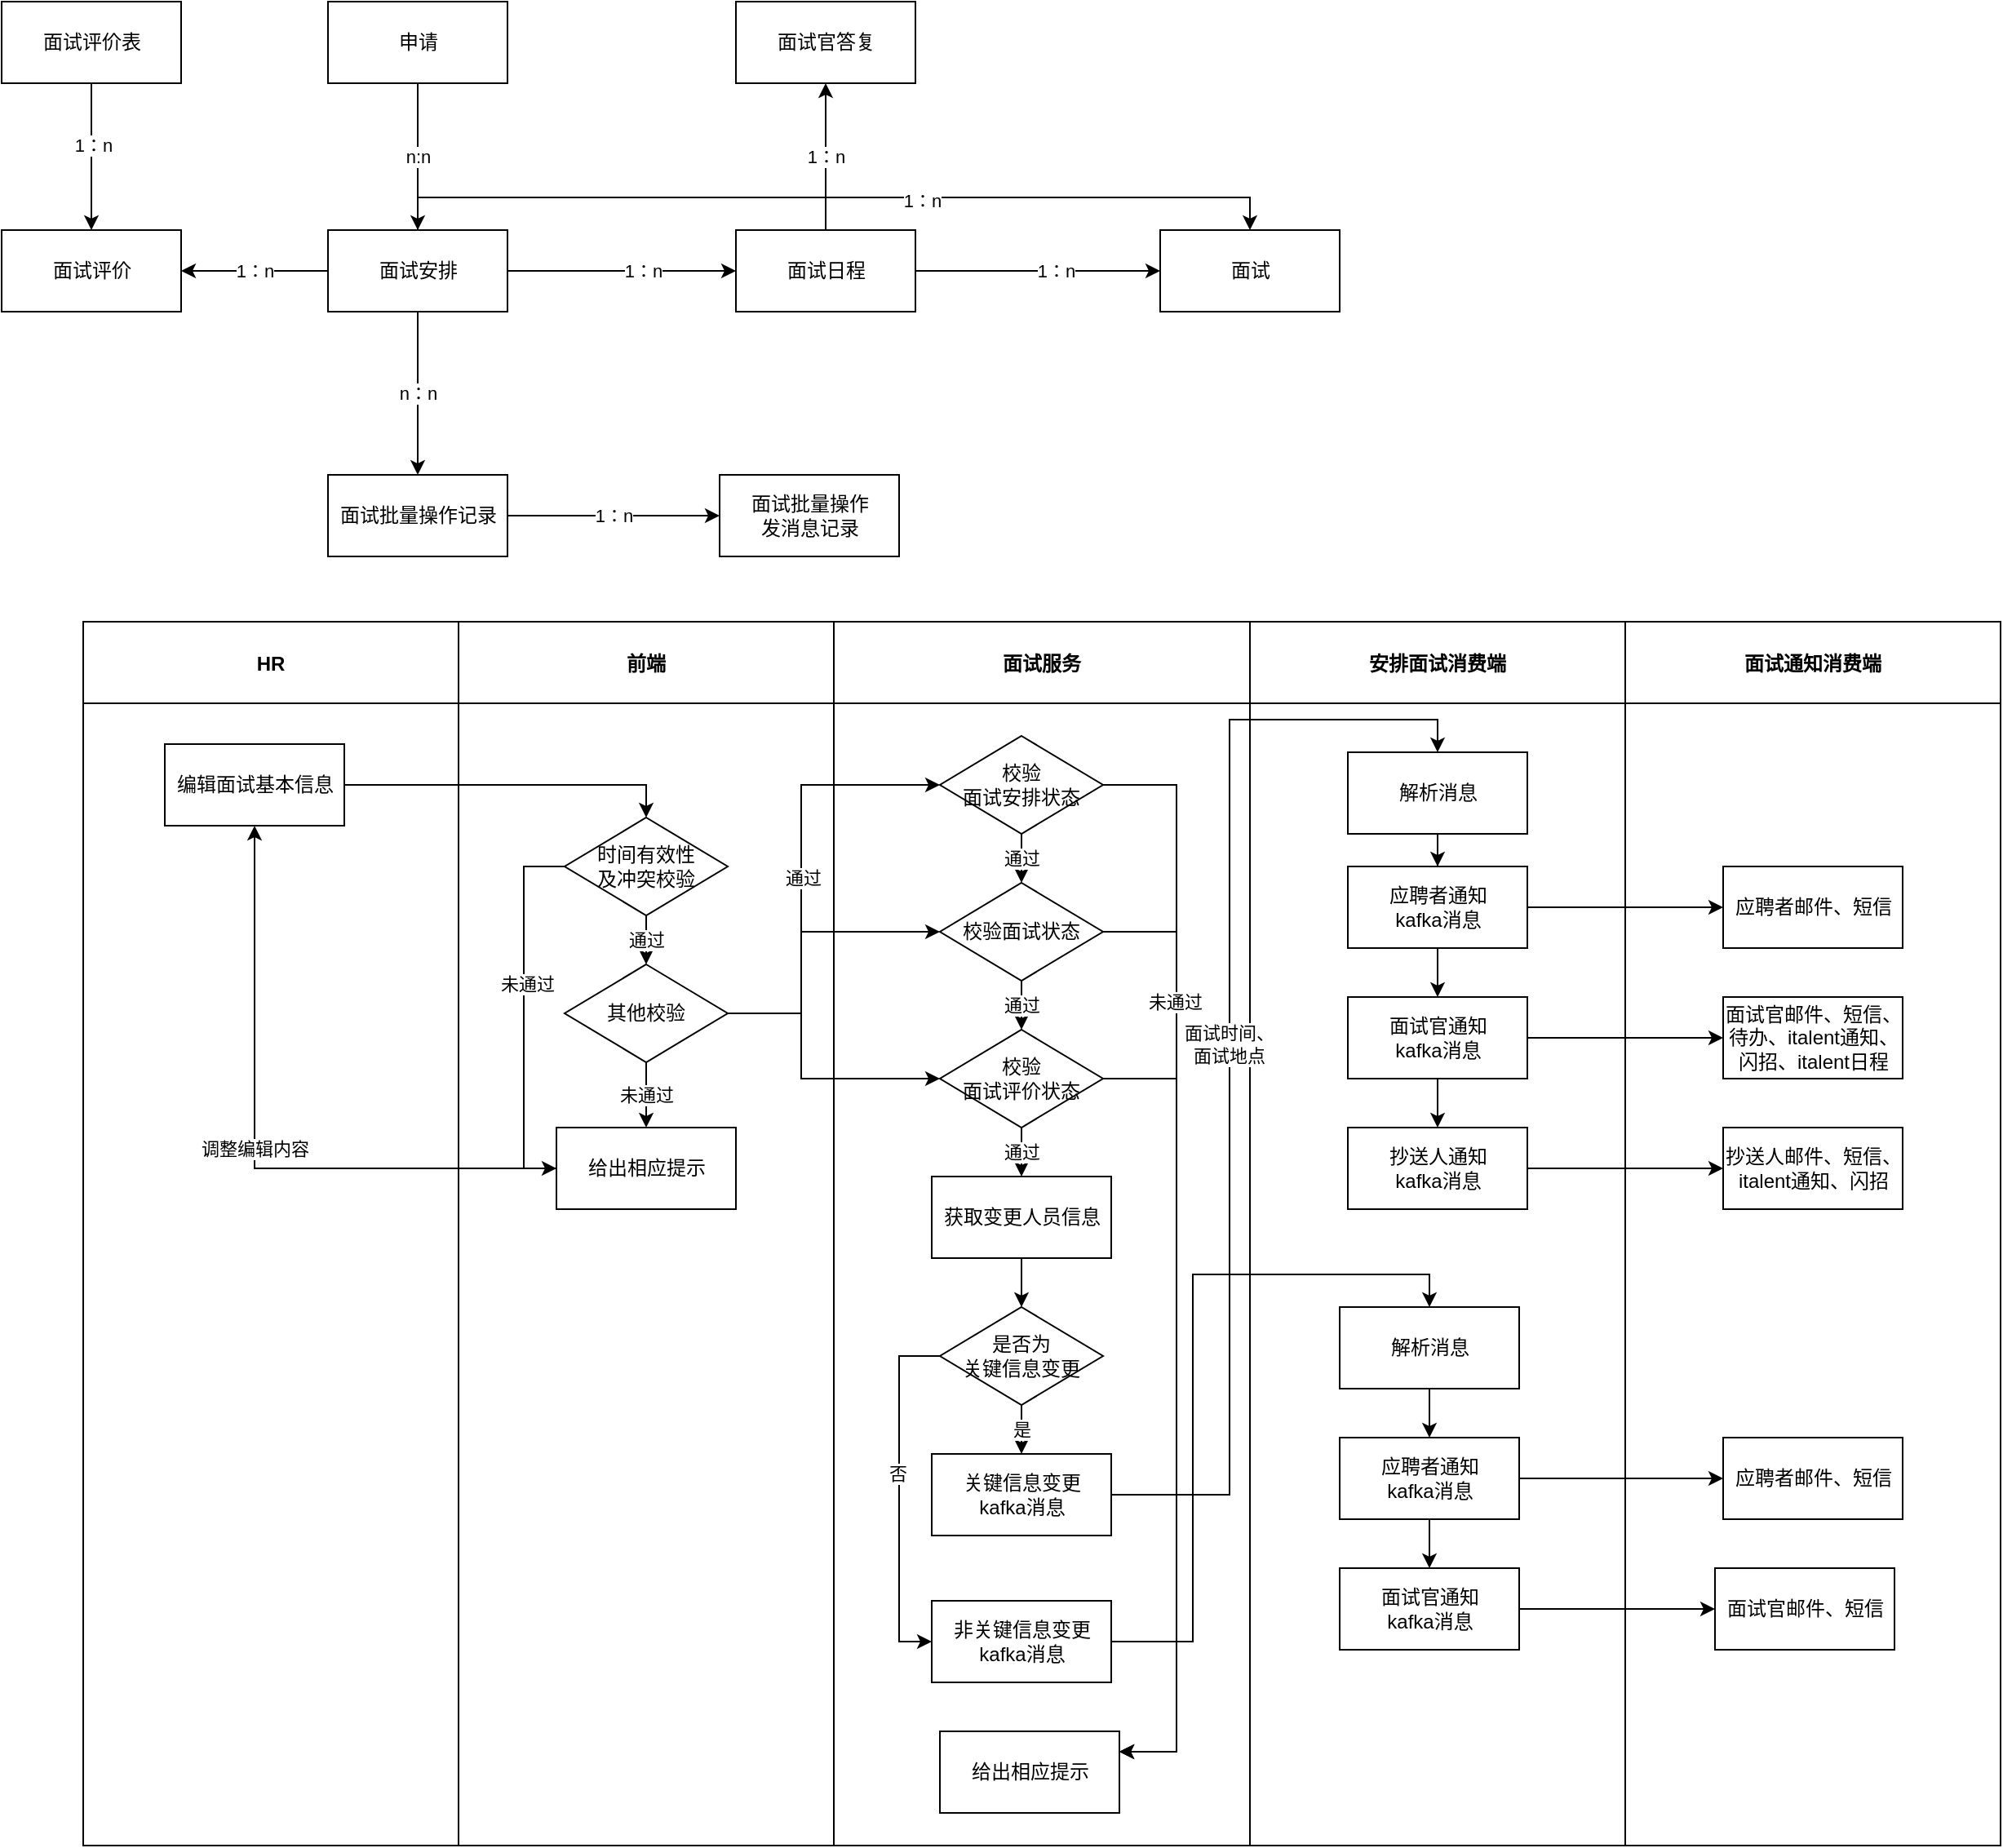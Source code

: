 <mxfile version="14.9.2" type="github" pages="2">
  <diagram id="5G-bmRh_N2t1Zami67Rp" name="Page-1">
    <mxGraphModel dx="1250" dy="578" grid="1" gridSize="10" guides="1" tooltips="1" connect="1" arrows="1" fold="1" page="1" pageScale="1" pageWidth="1920" pageHeight="1200" math="0" shadow="0">
      <root>
        <mxCell id="0" />
        <mxCell id="1" parent="0" />
        <mxCell id="ZsuxNmK-HCY5FNLr-s3j-1" value="面试" style="html=1;" parent="1" vertex="1">
          <mxGeometry x="740" y="190" width="110" height="50" as="geometry" />
        </mxCell>
        <mxCell id="ZsuxNmK-HCY5FNLr-s3j-4" style="edgeStyle=orthogonalEdgeStyle;rounded=0;orthogonalLoop=1;jettySize=auto;html=1;" parent="1" source="ZsuxNmK-HCY5FNLr-s3j-2" target="ZsuxNmK-HCY5FNLr-s3j-3" edge="1">
          <mxGeometry relative="1" as="geometry" />
        </mxCell>
        <mxCell id="ZsuxNmK-HCY5FNLr-s3j-5" value="1：n" style="edgeLabel;html=1;align=center;verticalAlign=middle;resizable=0;points=[];" parent="ZsuxNmK-HCY5FNLr-s3j-4" vertex="1" connectable="0">
          <mxGeometry x="0.183" relative="1" as="geometry">
            <mxPoint as="offset" />
          </mxGeometry>
        </mxCell>
        <mxCell id="ZsuxNmK-HCY5FNLr-s3j-11" value="n：n" style="edgeStyle=orthogonalEdgeStyle;rounded=0;orthogonalLoop=1;jettySize=auto;html=1;" parent="1" source="ZsuxNmK-HCY5FNLr-s3j-2" target="ZsuxNmK-HCY5FNLr-s3j-8" edge="1">
          <mxGeometry relative="1" as="geometry" />
        </mxCell>
        <mxCell id="ZsuxNmK-HCY5FNLr-s3j-17" style="edgeStyle=orthogonalEdgeStyle;rounded=0;orthogonalLoop=1;jettySize=auto;html=1;entryX=0.5;entryY=0;entryDx=0;entryDy=0;" parent="1" source="ZsuxNmK-HCY5FNLr-s3j-2" target="ZsuxNmK-HCY5FNLr-s3j-1" edge="1">
          <mxGeometry relative="1" as="geometry">
            <Array as="points">
              <mxPoint x="285" y="170" />
              <mxPoint x="795" y="170" />
            </Array>
          </mxGeometry>
        </mxCell>
        <mxCell id="ZsuxNmK-HCY5FNLr-s3j-18" value="1：n" style="edgeLabel;html=1;align=center;verticalAlign=middle;resizable=0;points=[];" parent="ZsuxNmK-HCY5FNLr-s3j-17" vertex="1" connectable="0">
          <mxGeometry x="0.195" y="-2" relative="1" as="geometry">
            <mxPoint as="offset" />
          </mxGeometry>
        </mxCell>
        <mxCell id="ZsuxNmK-HCY5FNLr-s3j-19" value="1：n" style="edgeStyle=orthogonalEdgeStyle;rounded=0;orthogonalLoop=1;jettySize=auto;html=1;" parent="1" source="ZsuxNmK-HCY5FNLr-s3j-2" target="ZsuxNmK-HCY5FNLr-s3j-16" edge="1">
          <mxGeometry relative="1" as="geometry" />
        </mxCell>
        <mxCell id="ZsuxNmK-HCY5FNLr-s3j-2" value="面试安排" style="html=1;" parent="1" vertex="1">
          <mxGeometry x="230" y="190" width="110" height="50" as="geometry" />
        </mxCell>
        <mxCell id="ZsuxNmK-HCY5FNLr-s3j-6" style="edgeStyle=orthogonalEdgeStyle;rounded=0;orthogonalLoop=1;jettySize=auto;html=1;entryX=0;entryY=0.5;entryDx=0;entryDy=0;" parent="1" source="ZsuxNmK-HCY5FNLr-s3j-3" target="ZsuxNmK-HCY5FNLr-s3j-1" edge="1">
          <mxGeometry relative="1" as="geometry" />
        </mxCell>
        <mxCell id="ZsuxNmK-HCY5FNLr-s3j-7" value="1：n" style="edgeLabel;html=1;align=center;verticalAlign=middle;resizable=0;points=[];" parent="ZsuxNmK-HCY5FNLr-s3j-6" vertex="1" connectable="0">
          <mxGeometry x="0.139" relative="1" as="geometry">
            <mxPoint as="offset" />
          </mxGeometry>
        </mxCell>
        <mxCell id="ZsuxNmK-HCY5FNLr-s3j-15" value="1：n" style="edgeStyle=orthogonalEdgeStyle;rounded=0;orthogonalLoop=1;jettySize=auto;html=1;" parent="1" source="ZsuxNmK-HCY5FNLr-s3j-3" target="ZsuxNmK-HCY5FNLr-s3j-12" edge="1">
          <mxGeometry relative="1" as="geometry" />
        </mxCell>
        <mxCell id="ZsuxNmK-HCY5FNLr-s3j-3" value="面试日程" style="html=1;" parent="1" vertex="1">
          <mxGeometry x="480" y="190" width="110" height="50" as="geometry" />
        </mxCell>
        <mxCell id="ZsuxNmK-HCY5FNLr-s3j-10" value="1：n" style="edgeStyle=orthogonalEdgeStyle;rounded=0;orthogonalLoop=1;jettySize=auto;html=1;entryX=0;entryY=0.5;entryDx=0;entryDy=0;" parent="1" source="ZsuxNmK-HCY5FNLr-s3j-8" target="ZsuxNmK-HCY5FNLr-s3j-9" edge="1">
          <mxGeometry relative="1" as="geometry" />
        </mxCell>
        <mxCell id="ZsuxNmK-HCY5FNLr-s3j-8" value="面试批量操作记录" style="html=1;" parent="1" vertex="1">
          <mxGeometry x="230" y="340" width="110" height="50" as="geometry" />
        </mxCell>
        <mxCell id="ZsuxNmK-HCY5FNLr-s3j-9" value="面试批量操作&lt;br&gt;发消息记录" style="html=1;" parent="1" vertex="1">
          <mxGeometry x="470" y="340" width="110" height="50" as="geometry" />
        </mxCell>
        <mxCell id="ZsuxNmK-HCY5FNLr-s3j-12" value="面试官答复" style="html=1;" parent="1" vertex="1">
          <mxGeometry x="480" y="50" width="110" height="50" as="geometry" />
        </mxCell>
        <mxCell id="ZsuxNmK-HCY5FNLr-s3j-16" value="面试评价" style="html=1;" parent="1" vertex="1">
          <mxGeometry x="30" y="190" width="110" height="50" as="geometry" />
        </mxCell>
        <mxCell id="ZsuxNmK-HCY5FNLr-s3j-21" style="edgeStyle=orthogonalEdgeStyle;rounded=0;orthogonalLoop=1;jettySize=auto;html=1;entryX=0.5;entryY=0;entryDx=0;entryDy=0;" parent="1" source="ZsuxNmK-HCY5FNLr-s3j-20" target="ZsuxNmK-HCY5FNLr-s3j-16" edge="1">
          <mxGeometry relative="1" as="geometry" />
        </mxCell>
        <mxCell id="ZsuxNmK-HCY5FNLr-s3j-22" value="1：n" style="edgeLabel;html=1;align=center;verticalAlign=middle;resizable=0;points=[];" parent="ZsuxNmK-HCY5FNLr-s3j-21" vertex="1" connectable="0">
          <mxGeometry x="-0.167" y="1" relative="1" as="geometry">
            <mxPoint as="offset" />
          </mxGeometry>
        </mxCell>
        <mxCell id="ZsuxNmK-HCY5FNLr-s3j-20" value="面试评价表" style="html=1;" parent="1" vertex="1">
          <mxGeometry x="30" y="50" width="110" height="50" as="geometry" />
        </mxCell>
        <mxCell id="ZsuxNmK-HCY5FNLr-s3j-24" value="n:n" style="edgeStyle=orthogonalEdgeStyle;rounded=0;orthogonalLoop=1;jettySize=auto;html=1;" parent="1" source="ZsuxNmK-HCY5FNLr-s3j-23" target="ZsuxNmK-HCY5FNLr-s3j-2" edge="1">
          <mxGeometry relative="1" as="geometry" />
        </mxCell>
        <mxCell id="ZsuxNmK-HCY5FNLr-s3j-23" value="申请" style="html=1;" parent="1" vertex="1">
          <mxGeometry x="230" y="50" width="110" height="50" as="geometry" />
        </mxCell>
        <mxCell id="DtQJNL-mFVfb556mWFiH-1" value="HR" style="swimlane;startSize=50;" vertex="1" parent="1">
          <mxGeometry x="80" y="430" width="230" height="750" as="geometry" />
        </mxCell>
        <mxCell id="DtQJNL-mFVfb556mWFiH-6" value="编辑面试基本信息" style="html=1;" vertex="1" parent="DtQJNL-mFVfb556mWFiH-1">
          <mxGeometry x="50" y="75" width="110" height="50" as="geometry" />
        </mxCell>
        <mxCell id="DtQJNL-mFVfb556mWFiH-2" value="前端" style="swimlane;startSize=50;" vertex="1" parent="1">
          <mxGeometry x="310" y="430" width="230" height="750" as="geometry" />
        </mxCell>
        <mxCell id="DtQJNL-mFVfb556mWFiH-19" value="通过" style="edgeStyle=orthogonalEdgeStyle;rounded=0;orthogonalLoop=1;jettySize=auto;html=1;" edge="1" parent="DtQJNL-mFVfb556mWFiH-2" source="DtQJNL-mFVfb556mWFiH-8" target="DtQJNL-mFVfb556mWFiH-9">
          <mxGeometry relative="1" as="geometry" />
        </mxCell>
        <mxCell id="DtQJNL-mFVfb556mWFiH-23" style="edgeStyle=orthogonalEdgeStyle;rounded=0;orthogonalLoop=1;jettySize=auto;html=1;entryX=0;entryY=0.5;entryDx=0;entryDy=0;" edge="1" parent="DtQJNL-mFVfb556mWFiH-2" source="DtQJNL-mFVfb556mWFiH-8" target="DtQJNL-mFVfb556mWFiH-21">
          <mxGeometry relative="1" as="geometry">
            <Array as="points">
              <mxPoint x="40" y="150" />
              <mxPoint x="40" y="335" />
            </Array>
          </mxGeometry>
        </mxCell>
        <mxCell id="DtQJNL-mFVfb556mWFiH-24" value="未通过" style="edgeLabel;html=1;align=center;verticalAlign=middle;resizable=0;points=[];" vertex="1" connectable="0" parent="DtQJNL-mFVfb556mWFiH-23">
          <mxGeometry x="-0.157" y="2" relative="1" as="geometry">
            <mxPoint as="offset" />
          </mxGeometry>
        </mxCell>
        <mxCell id="DtQJNL-mFVfb556mWFiH-8" value="时间有效性&lt;br&gt;及冲突校验" style="rhombus;whiteSpace=wrap;html=1;" vertex="1" parent="DtQJNL-mFVfb556mWFiH-2">
          <mxGeometry x="65" y="120" width="100" height="60" as="geometry" />
        </mxCell>
        <mxCell id="DtQJNL-mFVfb556mWFiH-22" value="未通过" style="edgeStyle=orthogonalEdgeStyle;rounded=0;orthogonalLoop=1;jettySize=auto;html=1;" edge="1" parent="DtQJNL-mFVfb556mWFiH-2" source="DtQJNL-mFVfb556mWFiH-9" target="DtQJNL-mFVfb556mWFiH-21">
          <mxGeometry relative="1" as="geometry" />
        </mxCell>
        <mxCell id="DtQJNL-mFVfb556mWFiH-9" value="其他校验" style="rhombus;whiteSpace=wrap;html=1;" vertex="1" parent="DtQJNL-mFVfb556mWFiH-2">
          <mxGeometry x="65" y="210" width="100" height="60" as="geometry" />
        </mxCell>
        <mxCell id="DtQJNL-mFVfb556mWFiH-21" value="给出相应提示" style="html=1;" vertex="1" parent="DtQJNL-mFVfb556mWFiH-2">
          <mxGeometry x="60" y="310" width="110" height="50" as="geometry" />
        </mxCell>
        <mxCell id="DtQJNL-mFVfb556mWFiH-3" value="面试服务" style="swimlane;startSize=50;" vertex="1" parent="1">
          <mxGeometry x="540" y="430" width="255" height="750" as="geometry" />
        </mxCell>
        <mxCell id="BWW9du2HpBto7APa4vXI-9" value="通过" style="edgeStyle=orthogonalEdgeStyle;rounded=0;orthogonalLoop=1;jettySize=auto;html=1;" edge="1" parent="DtQJNL-mFVfb556mWFiH-3" source="DtQJNL-mFVfb556mWFiH-10" target="DtQJNL-mFVfb556mWFiH-11">
          <mxGeometry relative="1" as="geometry" />
        </mxCell>
        <mxCell id="BWW9du2HpBto7APa4vXI-47" style="edgeStyle=orthogonalEdgeStyle;rounded=0;orthogonalLoop=1;jettySize=auto;html=1;entryX=1;entryY=0.25;entryDx=0;entryDy=0;" edge="1" parent="DtQJNL-mFVfb556mWFiH-3" source="DtQJNL-mFVfb556mWFiH-10" target="BWW9du2HpBto7APa4vXI-12">
          <mxGeometry relative="1" as="geometry">
            <Array as="points">
              <mxPoint x="210" y="100" />
              <mxPoint x="210" y="693" />
            </Array>
          </mxGeometry>
        </mxCell>
        <mxCell id="DtQJNL-mFVfb556mWFiH-10" value="校验&lt;br&gt;面试安排状态" style="rhombus;whiteSpace=wrap;html=1;" vertex="1" parent="DtQJNL-mFVfb556mWFiH-3">
          <mxGeometry x="65" y="70" width="100" height="60" as="geometry" />
        </mxCell>
        <mxCell id="BWW9du2HpBto7APa4vXI-10" value="通过" style="edgeStyle=orthogonalEdgeStyle;rounded=0;orthogonalLoop=1;jettySize=auto;html=1;" edge="1" parent="DtQJNL-mFVfb556mWFiH-3" source="DtQJNL-mFVfb556mWFiH-11" target="DtQJNL-mFVfb556mWFiH-12">
          <mxGeometry relative="1" as="geometry" />
        </mxCell>
        <mxCell id="BWW9du2HpBto7APa4vXI-48" style="edgeStyle=orthogonalEdgeStyle;rounded=0;orthogonalLoop=1;jettySize=auto;html=1;entryX=1;entryY=0.25;entryDx=0;entryDy=0;" edge="1" parent="DtQJNL-mFVfb556mWFiH-3" source="DtQJNL-mFVfb556mWFiH-11" target="BWW9du2HpBto7APa4vXI-12">
          <mxGeometry relative="1" as="geometry">
            <Array as="points">
              <mxPoint x="210" y="190" />
              <mxPoint x="210" y="693" />
            </Array>
          </mxGeometry>
        </mxCell>
        <mxCell id="BWW9du2HpBto7APa4vXI-51" value="未通过" style="edgeLabel;html=1;align=center;verticalAlign=middle;resizable=0;points=[];" vertex="1" connectable="0" parent="BWW9du2HpBto7APa4vXI-48">
          <mxGeometry x="-0.699" y="-1" relative="1" as="geometry">
            <mxPoint as="offset" />
          </mxGeometry>
        </mxCell>
        <mxCell id="DtQJNL-mFVfb556mWFiH-11" value="校验面试状态" style="rhombus;whiteSpace=wrap;html=1;" vertex="1" parent="DtQJNL-mFVfb556mWFiH-3">
          <mxGeometry x="65" y="160" width="100" height="60" as="geometry" />
        </mxCell>
        <mxCell id="BWW9du2HpBto7APa4vXI-11" value="通过" style="edgeStyle=orthogonalEdgeStyle;rounded=0;orthogonalLoop=1;jettySize=auto;html=1;" edge="1" parent="DtQJNL-mFVfb556mWFiH-3" source="DtQJNL-mFVfb556mWFiH-12" target="BWW9du2HpBto7APa4vXI-8">
          <mxGeometry relative="1" as="geometry" />
        </mxCell>
        <mxCell id="BWW9du2HpBto7APa4vXI-50" style="edgeStyle=orthogonalEdgeStyle;rounded=0;orthogonalLoop=1;jettySize=auto;html=1;entryX=1;entryY=0.25;entryDx=0;entryDy=0;" edge="1" parent="DtQJNL-mFVfb556mWFiH-3" source="DtQJNL-mFVfb556mWFiH-12" target="BWW9du2HpBto7APa4vXI-12">
          <mxGeometry relative="1" as="geometry">
            <Array as="points">
              <mxPoint x="210" y="280" />
              <mxPoint x="210" y="693" />
            </Array>
          </mxGeometry>
        </mxCell>
        <mxCell id="DtQJNL-mFVfb556mWFiH-12" value="校验&lt;br&gt;面试评价状态" style="rhombus;whiteSpace=wrap;html=1;" vertex="1" parent="DtQJNL-mFVfb556mWFiH-3">
          <mxGeometry x="65" y="250" width="100" height="60" as="geometry" />
        </mxCell>
        <mxCell id="BWW9du2HpBto7APa4vXI-15" value="" style="edgeStyle=orthogonalEdgeStyle;rounded=0;orthogonalLoop=1;jettySize=auto;html=1;" edge="1" parent="DtQJNL-mFVfb556mWFiH-3" source="BWW9du2HpBto7APa4vXI-8" target="BWW9du2HpBto7APa4vXI-14">
          <mxGeometry relative="1" as="geometry" />
        </mxCell>
        <mxCell id="BWW9du2HpBto7APa4vXI-8" value="获取变更人员信息" style="html=1;" vertex="1" parent="DtQJNL-mFVfb556mWFiH-3">
          <mxGeometry x="60" y="340" width="110" height="50" as="geometry" />
        </mxCell>
        <mxCell id="BWW9du2HpBto7APa4vXI-12" value="给出相应提示" style="html=1;" vertex="1" parent="DtQJNL-mFVfb556mWFiH-3">
          <mxGeometry x="65" y="680" width="110" height="50" as="geometry" />
        </mxCell>
        <mxCell id="BWW9du2HpBto7APa4vXI-18" value="是" style="edgeStyle=orthogonalEdgeStyle;rounded=0;orthogonalLoop=1;jettySize=auto;html=1;" edge="1" parent="DtQJNL-mFVfb556mWFiH-3" source="BWW9du2HpBto7APa4vXI-14" target="BWW9du2HpBto7APa4vXI-16">
          <mxGeometry relative="1" as="geometry" />
        </mxCell>
        <mxCell id="BWW9du2HpBto7APa4vXI-19" style="edgeStyle=orthogonalEdgeStyle;rounded=0;orthogonalLoop=1;jettySize=auto;html=1;entryX=0;entryY=0.5;entryDx=0;entryDy=0;" edge="1" parent="DtQJNL-mFVfb556mWFiH-3" source="BWW9du2HpBto7APa4vXI-14" target="BWW9du2HpBto7APa4vXI-17">
          <mxGeometry relative="1" as="geometry">
            <Array as="points">
              <mxPoint x="40" y="450" />
              <mxPoint x="40" y="625" />
            </Array>
          </mxGeometry>
        </mxCell>
        <mxCell id="BWW9du2HpBto7APa4vXI-20" value="否" style="edgeLabel;html=1;align=center;verticalAlign=middle;resizable=0;points=[];" vertex="1" connectable="0" parent="BWW9du2HpBto7APa4vXI-19">
          <mxGeometry x="-0.118" y="-1" relative="1" as="geometry">
            <mxPoint as="offset" />
          </mxGeometry>
        </mxCell>
        <mxCell id="BWW9du2HpBto7APa4vXI-14" value="是否为&lt;br&gt;关键信息变更" style="rhombus;whiteSpace=wrap;html=1;" vertex="1" parent="DtQJNL-mFVfb556mWFiH-3">
          <mxGeometry x="65" y="420" width="100" height="60" as="geometry" />
        </mxCell>
        <mxCell id="BWW9du2HpBto7APa4vXI-16" value="关键信息变更&lt;br&gt;kafka消息" style="html=1;" vertex="1" parent="DtQJNL-mFVfb556mWFiH-3">
          <mxGeometry x="60" y="510" width="110" height="50" as="geometry" />
        </mxCell>
        <mxCell id="BWW9du2HpBto7APa4vXI-17" value="非关键信息变更&lt;br&gt;kafka消息" style="html=1;" vertex="1" parent="DtQJNL-mFVfb556mWFiH-3">
          <mxGeometry x="60" y="600" width="110" height="50" as="geometry" />
        </mxCell>
        <mxCell id="DtQJNL-mFVfb556mWFiH-4" value="安排面试消费端" style="swimlane;startSize=50;" vertex="1" parent="1">
          <mxGeometry x="795" y="430" width="230" height="750" as="geometry" />
        </mxCell>
        <mxCell id="BWW9du2HpBto7APa4vXI-38" value="" style="edgeStyle=orthogonalEdgeStyle;rounded=0;orthogonalLoop=1;jettySize=auto;html=1;" edge="1" parent="DtQJNL-mFVfb556mWFiH-4" source="BWW9du2HpBto7APa4vXI-21" target="BWW9du2HpBto7APa4vXI-22">
          <mxGeometry relative="1" as="geometry" />
        </mxCell>
        <mxCell id="BWW9du2HpBto7APa4vXI-21" value="解析消息" style="html=1;" vertex="1" parent="DtQJNL-mFVfb556mWFiH-4">
          <mxGeometry x="60" y="80" width="110" height="50" as="geometry" />
        </mxCell>
        <mxCell id="BWW9du2HpBto7APa4vXI-39" value="" style="edgeStyle=orthogonalEdgeStyle;rounded=0;orthogonalLoop=1;jettySize=auto;html=1;" edge="1" parent="DtQJNL-mFVfb556mWFiH-4" source="BWW9du2HpBto7APa4vXI-22" target="BWW9du2HpBto7APa4vXI-26">
          <mxGeometry relative="1" as="geometry" />
        </mxCell>
        <mxCell id="BWW9du2HpBto7APa4vXI-22" value="应聘者通知&lt;br&gt;kafka消息" style="html=1;" vertex="1" parent="DtQJNL-mFVfb556mWFiH-4">
          <mxGeometry x="60" y="150" width="110" height="50" as="geometry" />
        </mxCell>
        <mxCell id="BWW9du2HpBto7APa4vXI-40" value="" style="edgeStyle=orthogonalEdgeStyle;rounded=0;orthogonalLoop=1;jettySize=auto;html=1;" edge="1" parent="DtQJNL-mFVfb556mWFiH-4" source="BWW9du2HpBto7APa4vXI-26" target="BWW9du2HpBto7APa4vXI-27">
          <mxGeometry relative="1" as="geometry" />
        </mxCell>
        <mxCell id="BWW9du2HpBto7APa4vXI-26" value="面试官通知&lt;br&gt;kafka消息" style="html=1;" vertex="1" parent="DtQJNL-mFVfb556mWFiH-4">
          <mxGeometry x="60" y="230" width="110" height="50" as="geometry" />
        </mxCell>
        <mxCell id="BWW9du2HpBto7APa4vXI-27" value="抄送人通知&lt;br&gt;kafka消息" style="html=1;" vertex="1" parent="DtQJNL-mFVfb556mWFiH-4">
          <mxGeometry x="60" y="310" width="110" height="50" as="geometry" />
        </mxCell>
        <mxCell id="BWW9du2HpBto7APa4vXI-44" value="" style="edgeStyle=orthogonalEdgeStyle;rounded=0;orthogonalLoop=1;jettySize=auto;html=1;" edge="1" parent="DtQJNL-mFVfb556mWFiH-4" source="BWW9du2HpBto7APa4vXI-28" target="BWW9du2HpBto7APa4vXI-29">
          <mxGeometry relative="1" as="geometry" />
        </mxCell>
        <mxCell id="BWW9du2HpBto7APa4vXI-28" value="解析消息" style="html=1;" vertex="1" parent="DtQJNL-mFVfb556mWFiH-4">
          <mxGeometry x="55" y="420" width="110" height="50" as="geometry" />
        </mxCell>
        <mxCell id="BWW9du2HpBto7APa4vXI-45" value="" style="edgeStyle=orthogonalEdgeStyle;rounded=0;orthogonalLoop=1;jettySize=auto;html=1;" edge="1" parent="DtQJNL-mFVfb556mWFiH-4" source="BWW9du2HpBto7APa4vXI-29" target="BWW9du2HpBto7APa4vXI-30">
          <mxGeometry relative="1" as="geometry" />
        </mxCell>
        <mxCell id="BWW9du2HpBto7APa4vXI-29" value="应聘者通知&lt;br&gt;kafka消息" style="html=1;" vertex="1" parent="DtQJNL-mFVfb556mWFiH-4">
          <mxGeometry x="55" y="500" width="110" height="50" as="geometry" />
        </mxCell>
        <mxCell id="BWW9du2HpBto7APa4vXI-30" value="面试官通知&lt;br&gt;kafka消息" style="html=1;" vertex="1" parent="DtQJNL-mFVfb556mWFiH-4">
          <mxGeometry x="55" y="580" width="110" height="50" as="geometry" />
        </mxCell>
        <mxCell id="DtQJNL-mFVfb556mWFiH-5" value="面试通知消费端" style="swimlane;startSize=50;" vertex="1" parent="1">
          <mxGeometry x="1025" y="430" width="230" height="750" as="geometry" />
        </mxCell>
        <mxCell id="BWW9du2HpBto7APa4vXI-52" value="应聘者邮件、短信" style="html=1;" vertex="1" parent="DtQJNL-mFVfb556mWFiH-5">
          <mxGeometry x="60" y="150" width="110" height="50" as="geometry" />
        </mxCell>
        <mxCell id="BWW9du2HpBto7APa4vXI-54" value="面试官邮件、短信、&lt;br&gt;待办、italent通知、&lt;br&gt;闪招、italent日程&lt;br&gt;" style="html=1;" vertex="1" parent="DtQJNL-mFVfb556mWFiH-5">
          <mxGeometry x="60" y="230" width="110" height="50" as="geometry" />
        </mxCell>
        <mxCell id="BWW9du2HpBto7APa4vXI-56" value="抄送人邮件、短信、&lt;br&gt;italent通知、闪招" style="html=1;" vertex="1" parent="DtQJNL-mFVfb556mWFiH-5">
          <mxGeometry x="60" y="310" width="110" height="50" as="geometry" />
        </mxCell>
        <mxCell id="BWW9du2HpBto7APa4vXI-58" value="应聘者邮件、短信" style="html=1;" vertex="1" parent="DtQJNL-mFVfb556mWFiH-5">
          <mxGeometry x="60" y="500" width="110" height="50" as="geometry" />
        </mxCell>
        <mxCell id="BWW9du2HpBto7APa4vXI-60" value="面试官邮件、短信" style="html=1;" vertex="1" parent="DtQJNL-mFVfb556mWFiH-5">
          <mxGeometry x="55" y="580" width="110" height="50" as="geometry" />
        </mxCell>
        <mxCell id="DtQJNL-mFVfb556mWFiH-20" style="edgeStyle=orthogonalEdgeStyle;rounded=0;orthogonalLoop=1;jettySize=auto;html=1;entryX=0.5;entryY=0;entryDx=0;entryDy=0;" edge="1" parent="1" source="DtQJNL-mFVfb556mWFiH-6" target="DtQJNL-mFVfb556mWFiH-8">
          <mxGeometry relative="1" as="geometry" />
        </mxCell>
        <mxCell id="BWW9du2HpBto7APa4vXI-3" value="调整编辑内容" style="edgeStyle=orthogonalEdgeStyle;rounded=0;orthogonalLoop=1;jettySize=auto;html=1;" edge="1" parent="1" source="DtQJNL-mFVfb556mWFiH-21" target="DtQJNL-mFVfb556mWFiH-6">
          <mxGeometry relative="1" as="geometry" />
        </mxCell>
        <mxCell id="BWW9du2HpBto7APa4vXI-4" style="edgeStyle=orthogonalEdgeStyle;rounded=0;orthogonalLoop=1;jettySize=auto;html=1;entryX=0;entryY=0.5;entryDx=0;entryDy=0;" edge="1" parent="1" source="DtQJNL-mFVfb556mWFiH-9" target="DtQJNL-mFVfb556mWFiH-10">
          <mxGeometry relative="1" as="geometry">
            <Array as="points">
              <mxPoint x="520" y="670" />
              <mxPoint x="520" y="530" />
            </Array>
          </mxGeometry>
        </mxCell>
        <mxCell id="BWW9du2HpBto7APa4vXI-7" value="通过" style="edgeLabel;html=1;align=center;verticalAlign=middle;resizable=0;points=[];" vertex="1" connectable="0" parent="BWW9du2HpBto7APa4vXI-4">
          <mxGeometry x="-0.052" y="-1" relative="1" as="geometry">
            <mxPoint as="offset" />
          </mxGeometry>
        </mxCell>
        <mxCell id="BWW9du2HpBto7APa4vXI-5" style="edgeStyle=orthogonalEdgeStyle;rounded=0;orthogonalLoop=1;jettySize=auto;html=1;entryX=0;entryY=0.5;entryDx=0;entryDy=0;" edge="1" parent="1" source="DtQJNL-mFVfb556mWFiH-9" target="DtQJNL-mFVfb556mWFiH-11">
          <mxGeometry relative="1" as="geometry">
            <Array as="points">
              <mxPoint x="520" y="670" />
              <mxPoint x="520" y="620" />
            </Array>
          </mxGeometry>
        </mxCell>
        <mxCell id="BWW9du2HpBto7APa4vXI-6" style="edgeStyle=orthogonalEdgeStyle;rounded=0;orthogonalLoop=1;jettySize=auto;html=1;" edge="1" parent="1" source="DtQJNL-mFVfb556mWFiH-9" target="DtQJNL-mFVfb556mWFiH-12">
          <mxGeometry relative="1" as="geometry">
            <Array as="points">
              <mxPoint x="520" y="670" />
              <mxPoint x="520" y="710" />
            </Array>
          </mxGeometry>
        </mxCell>
        <mxCell id="BWW9du2HpBto7APa4vXI-33" style="edgeStyle=orthogonalEdgeStyle;rounded=0;orthogonalLoop=1;jettySize=auto;html=1;entryX=0.5;entryY=0;entryDx=0;entryDy=0;" edge="1" parent="1" source="BWW9du2HpBto7APa4vXI-16" target="BWW9du2HpBto7APa4vXI-21">
          <mxGeometry relative="1" as="geometry" />
        </mxCell>
        <mxCell id="BWW9du2HpBto7APa4vXI-42" value="面试时间、&lt;br&gt;面试地点" style="edgeLabel;html=1;align=center;verticalAlign=middle;resizable=0;points=[];" vertex="1" connectable="0" parent="BWW9du2HpBto7APa4vXI-33">
          <mxGeometry x="0.006" y="1" relative="1" as="geometry">
            <mxPoint y="1" as="offset" />
          </mxGeometry>
        </mxCell>
        <mxCell id="BWW9du2HpBto7APa4vXI-41" style="edgeStyle=orthogonalEdgeStyle;rounded=0;orthogonalLoop=1;jettySize=auto;html=1;entryX=0.5;entryY=0;entryDx=0;entryDy=0;" edge="1" parent="1" source="BWW9du2HpBto7APa4vXI-17" target="BWW9du2HpBto7APa4vXI-28">
          <mxGeometry relative="1" as="geometry">
            <Array as="points">
              <mxPoint x="760" y="1055" />
              <mxPoint x="760" y="830" />
              <mxPoint x="905" y="830" />
            </Array>
          </mxGeometry>
        </mxCell>
        <mxCell id="BWW9du2HpBto7APa4vXI-53" value="" style="edgeStyle=orthogonalEdgeStyle;rounded=0;orthogonalLoop=1;jettySize=auto;html=1;" edge="1" parent="1" source="BWW9du2HpBto7APa4vXI-22" target="BWW9du2HpBto7APa4vXI-52">
          <mxGeometry relative="1" as="geometry" />
        </mxCell>
        <mxCell id="BWW9du2HpBto7APa4vXI-55" style="edgeStyle=orthogonalEdgeStyle;rounded=0;orthogonalLoop=1;jettySize=auto;html=1;entryX=0;entryY=0.5;entryDx=0;entryDy=0;" edge="1" parent="1" source="BWW9du2HpBto7APa4vXI-26" target="BWW9du2HpBto7APa4vXI-54">
          <mxGeometry relative="1" as="geometry" />
        </mxCell>
        <mxCell id="BWW9du2HpBto7APa4vXI-57" style="edgeStyle=orthogonalEdgeStyle;rounded=0;orthogonalLoop=1;jettySize=auto;html=1;entryX=0;entryY=0.5;entryDx=0;entryDy=0;" edge="1" parent="1" source="BWW9du2HpBto7APa4vXI-27" target="BWW9du2HpBto7APa4vXI-56">
          <mxGeometry relative="1" as="geometry" />
        </mxCell>
        <mxCell id="BWW9du2HpBto7APa4vXI-59" style="edgeStyle=orthogonalEdgeStyle;rounded=0;orthogonalLoop=1;jettySize=auto;html=1;" edge="1" parent="1" source="BWW9du2HpBto7APa4vXI-29" target="BWW9du2HpBto7APa4vXI-58">
          <mxGeometry relative="1" as="geometry" />
        </mxCell>
        <mxCell id="BWW9du2HpBto7APa4vXI-61" style="edgeStyle=orthogonalEdgeStyle;rounded=0;orthogonalLoop=1;jettySize=auto;html=1;entryX=0;entryY=0.5;entryDx=0;entryDy=0;" edge="1" parent="1" source="BWW9du2HpBto7APa4vXI-30" target="BWW9du2HpBto7APa4vXI-60">
          <mxGeometry relative="1" as="geometry" />
        </mxCell>
      </root>
    </mxGraphModel>
  </diagram>
  <diagram id="5Npjpy95S1rcysiVXoeA" name="Page-2">
    <mxGraphModel dx="1038" dy="578" grid="1" gridSize="10" guides="1" tooltips="1" connect="1" arrows="1" fold="1" page="1" pageScale="1" pageWidth="1920" pageHeight="1200" math="0" shadow="0">
      <root>
        <mxCell id="SxhMijm2o9CdqrqWhOma-0" />
        <mxCell id="SxhMijm2o9CdqrqWhOma-1" parent="SxhMijm2o9CdqrqWhOma-0" />
        <mxCell id="K935gEuh3iH-e7udL51I-22" value="HR" style="swimlane;startSize=50;" vertex="1" parent="SxhMijm2o9CdqrqWhOma-1">
          <mxGeometry x="80" y="430" width="230" height="750" as="geometry" />
        </mxCell>
        <mxCell id="K935gEuh3iH-e7udL51I-23" value="调整面试官" style="html=1;" vertex="1" parent="K935gEuh3iH-e7udL51I-22">
          <mxGeometry x="50" y="75" width="110" height="50" as="geometry" />
        </mxCell>
        <mxCell id="K935gEuh3iH-e7udL51I-24" value="前端" style="swimlane;startSize=50;" vertex="1" parent="SxhMijm2o9CdqrqWhOma-1">
          <mxGeometry x="310" y="430" width="230" height="750" as="geometry" />
        </mxCell>
        <mxCell id="K935gEuh3iH-e7udL51I-86" value="未通过" style="edgeStyle=orthogonalEdgeStyle;rounded=0;orthogonalLoop=1;jettySize=auto;html=1;" edge="1" parent="K935gEuh3iH-e7udL51I-24" source="K935gEuh3iH-e7udL51I-28" target="K935gEuh3iH-e7udL51I-31">
          <mxGeometry relative="1" as="geometry" />
        </mxCell>
        <mxCell id="K935gEuh3iH-e7udL51I-28" value="人数等校验" style="rhombus;whiteSpace=wrap;html=1;" vertex="1" parent="K935gEuh3iH-e7udL51I-24">
          <mxGeometry x="65" y="70" width="100" height="60" as="geometry" />
        </mxCell>
        <mxCell id="K935gEuh3iH-e7udL51I-29" value="未通过" style="edgeStyle=orthogonalEdgeStyle;rounded=0;orthogonalLoop=1;jettySize=auto;html=1;" edge="1" parent="K935gEuh3iH-e7udL51I-24" target="K935gEuh3iH-e7udL51I-31">
          <mxGeometry relative="1" as="geometry">
            <mxPoint x="115" y="270" as="sourcePoint" />
          </mxGeometry>
        </mxCell>
        <mxCell id="K935gEuh3iH-e7udL51I-31" value="给出相应提示" style="html=1;" vertex="1" parent="K935gEuh3iH-e7udL51I-24">
          <mxGeometry x="55" y="270" width="110" height="50" as="geometry" />
        </mxCell>
        <mxCell id="K935gEuh3iH-e7udL51I-32" value="面试服务" style="swimlane;startSize=50;" vertex="1" parent="SxhMijm2o9CdqrqWhOma-1">
          <mxGeometry x="540" y="430" width="255" height="750" as="geometry" />
        </mxCell>
        <mxCell id="K935gEuh3iH-e7udL51I-33" value="通过" style="edgeStyle=orthogonalEdgeStyle;rounded=0;orthogonalLoop=1;jettySize=auto;html=1;" edge="1" parent="K935gEuh3iH-e7udL51I-32" source="K935gEuh3iH-e7udL51I-35" target="K935gEuh3iH-e7udL51I-39">
          <mxGeometry relative="1" as="geometry" />
        </mxCell>
        <mxCell id="K935gEuh3iH-e7udL51I-105" style="edgeStyle=orthogonalEdgeStyle;rounded=0;orthogonalLoop=1;jettySize=auto;html=1;entryX=0;entryY=0.5;entryDx=0;entryDy=0;" edge="1" parent="K935gEuh3iH-e7udL51I-32" source="K935gEuh3iH-e7udL51I-35" target="K935gEuh3iH-e7udL51I-104">
          <mxGeometry relative="1" as="geometry">
            <Array as="points">
              <mxPoint x="35" y="190" />
              <mxPoint x="35" y="615" />
            </Array>
          </mxGeometry>
        </mxCell>
        <mxCell id="K935gEuh3iH-e7udL51I-35" value="校验&lt;br&gt;面试安排状态" style="rhombus;whiteSpace=wrap;html=1;" vertex="1" parent="K935gEuh3iH-e7udL51I-32">
          <mxGeometry x="60" y="160" width="100" height="60" as="geometry" />
        </mxCell>
        <mxCell id="K935gEuh3iH-e7udL51I-36" value="通过" style="edgeStyle=orthogonalEdgeStyle;rounded=0;orthogonalLoop=1;jettySize=auto;html=1;" edge="1" parent="K935gEuh3iH-e7udL51I-32" source="K935gEuh3iH-e7udL51I-39" target="K935gEuh3iH-e7udL51I-42">
          <mxGeometry relative="1" as="geometry" />
        </mxCell>
        <mxCell id="K935gEuh3iH-e7udL51I-106" style="edgeStyle=orthogonalEdgeStyle;rounded=0;orthogonalLoop=1;jettySize=auto;html=1;entryX=0;entryY=0.5;entryDx=0;entryDy=0;" edge="1" parent="K935gEuh3iH-e7udL51I-32" source="K935gEuh3iH-e7udL51I-39" target="K935gEuh3iH-e7udL51I-104">
          <mxGeometry relative="1" as="geometry">
            <Array as="points">
              <mxPoint x="35" y="280" />
              <mxPoint x="35" y="615" />
            </Array>
          </mxGeometry>
        </mxCell>
        <mxCell id="K935gEuh3iH-e7udL51I-39" value="校验面试状态" style="rhombus;whiteSpace=wrap;html=1;" vertex="1" parent="K935gEuh3iH-e7udL51I-32">
          <mxGeometry x="60" y="250" width="100" height="60" as="geometry" />
        </mxCell>
        <mxCell id="K935gEuh3iH-e7udL51I-103" value="通过" style="edgeStyle=orthogonalEdgeStyle;rounded=0;orthogonalLoop=1;jettySize=auto;html=1;" edge="1" parent="K935gEuh3iH-e7udL51I-32" source="K935gEuh3iH-e7udL51I-42" target="K935gEuh3iH-e7udL51I-102">
          <mxGeometry relative="1" as="geometry" />
        </mxCell>
        <mxCell id="K935gEuh3iH-e7udL51I-107" style="edgeStyle=orthogonalEdgeStyle;rounded=0;orthogonalLoop=1;jettySize=auto;html=1;entryX=0;entryY=0.5;entryDx=0;entryDy=0;" edge="1" parent="K935gEuh3iH-e7udL51I-32" source="K935gEuh3iH-e7udL51I-42" target="K935gEuh3iH-e7udL51I-104">
          <mxGeometry relative="1" as="geometry">
            <Array as="points">
              <mxPoint x="35" y="370" />
              <mxPoint x="35" y="615" />
            </Array>
          </mxGeometry>
        </mxCell>
        <mxCell id="K935gEuh3iH-e7udL51I-42" value="校验&lt;br&gt;面试评价状态" style="rhombus;whiteSpace=wrap;html=1;" vertex="1" parent="K935gEuh3iH-e7udL51I-32">
          <mxGeometry x="60" y="340" width="100" height="60" as="geometry" />
        </mxCell>
        <mxCell id="K935gEuh3iH-e7udL51I-46" value="是" style="edgeStyle=orthogonalEdgeStyle;rounded=0;orthogonalLoop=1;jettySize=auto;html=1;" edge="1" parent="K935gEuh3iH-e7udL51I-32" target="K935gEuh3iH-e7udL51I-50">
          <mxGeometry relative="1" as="geometry">
            <mxPoint x="115" y="480" as="sourcePoint" />
          </mxGeometry>
        </mxCell>
        <mxCell id="K935gEuh3iH-e7udL51I-47" style="edgeStyle=orthogonalEdgeStyle;rounded=0;orthogonalLoop=1;jettySize=auto;html=1;entryX=0;entryY=0.5;entryDx=0;entryDy=0;" edge="1" parent="K935gEuh3iH-e7udL51I-32" target="K935gEuh3iH-e7udL51I-51">
          <mxGeometry relative="1" as="geometry">
            <Array as="points">
              <mxPoint x="40" y="450" />
              <mxPoint x="40" y="625" />
            </Array>
            <mxPoint x="65" y="450" as="sourcePoint" />
          </mxGeometry>
        </mxCell>
        <mxCell id="K935gEuh3iH-e7udL51I-48" value="否" style="edgeLabel;html=1;align=center;verticalAlign=middle;resizable=0;points=[];" vertex="1" connectable="0" parent="K935gEuh3iH-e7udL51I-47">
          <mxGeometry x="-0.118" y="-1" relative="1" as="geometry">
            <mxPoint as="offset" />
          </mxGeometry>
        </mxCell>
        <mxCell id="K935gEuh3iH-e7udL51I-100" value="通过" style="edgeStyle=orthogonalEdgeStyle;rounded=0;orthogonalLoop=1;jettySize=auto;html=1;" edge="1" parent="K935gEuh3iH-e7udL51I-32" source="K935gEuh3iH-e7udL51I-98" target="K935gEuh3iH-e7udL51I-35">
          <mxGeometry relative="1" as="geometry" />
        </mxCell>
        <mxCell id="K935gEuh3iH-e7udL51I-108" style="edgeStyle=orthogonalEdgeStyle;rounded=0;orthogonalLoop=1;jettySize=auto;html=1;entryX=0;entryY=0.5;entryDx=0;entryDy=0;" edge="1" parent="K935gEuh3iH-e7udL51I-32" source="K935gEuh3iH-e7udL51I-98" target="K935gEuh3iH-e7udL51I-104">
          <mxGeometry relative="1" as="geometry">
            <Array as="points">
              <mxPoint x="35" y="100" />
              <mxPoint x="35" y="615" />
            </Array>
          </mxGeometry>
        </mxCell>
        <mxCell id="K935gEuh3iH-e7udL51I-98" value="短信余额足够" style="rhombus;whiteSpace=wrap;html=1;" vertex="1" parent="K935gEuh3iH-e7udL51I-32">
          <mxGeometry x="60" y="70" width="100" height="60" as="geometry" />
        </mxCell>
        <mxCell id="K935gEuh3iH-e7udL51I-112" value="" style="edgeStyle=orthogonalEdgeStyle;rounded=0;orthogonalLoop=1;jettySize=auto;html=1;" edge="1" parent="K935gEuh3iH-e7udL51I-32" source="K935gEuh3iH-e7udL51I-102" target="K935gEuh3iH-e7udL51I-111">
          <mxGeometry relative="1" as="geometry" />
        </mxCell>
        <mxCell id="K935gEuh3iH-e7udL51I-102" value="获取变更面试官" style="html=1;" vertex="1" parent="K935gEuh3iH-e7udL51I-32">
          <mxGeometry x="55" y="430" width="110" height="50" as="geometry" />
        </mxCell>
        <mxCell id="K935gEuh3iH-e7udL51I-104" value="给出相应提示" style="html=1;" vertex="1" parent="K935gEuh3iH-e7udL51I-32">
          <mxGeometry x="60" y="590" width="110" height="50" as="geometry" />
        </mxCell>
        <mxCell id="K935gEuh3iH-e7udL51I-111" value="发送kafka消息" style="html=1;" vertex="1" parent="K935gEuh3iH-e7udL51I-32">
          <mxGeometry x="55" y="510" width="110" height="50" as="geometry" />
        </mxCell>
        <mxCell id="K935gEuh3iH-e7udL51I-52" value="安排面试消费端" style="swimlane;startSize=50;" vertex="1" parent="SxhMijm2o9CdqrqWhOma-1">
          <mxGeometry x="795" y="430" width="230" height="750" as="geometry" />
        </mxCell>
        <mxCell id="K935gEuh3iH-e7udL51I-117" value="" style="edgeStyle=orthogonalEdgeStyle;rounded=0;orthogonalLoop=1;jettySize=auto;html=1;" edge="1" parent="K935gEuh3iH-e7udL51I-52" source="K935gEuh3iH-e7udL51I-54" target="K935gEuh3iH-e7udL51I-114">
          <mxGeometry relative="1" as="geometry" />
        </mxCell>
        <mxCell id="K935gEuh3iH-e7udL51I-54" value="解析消息" style="html=1;" vertex="1" parent="K935gEuh3iH-e7udL51I-52">
          <mxGeometry x="60" y="80" width="110" height="50" as="geometry" />
        </mxCell>
        <mxCell id="K935gEuh3iH-e7udL51I-55" value="" style="edgeStyle=orthogonalEdgeStyle;rounded=0;orthogonalLoop=1;jettySize=auto;html=1;" edge="1" parent="K935gEuh3iH-e7udL51I-52" target="K935gEuh3iH-e7udL51I-58">
          <mxGeometry relative="1" as="geometry">
            <mxPoint x="115" y="200" as="sourcePoint" />
          </mxGeometry>
        </mxCell>
        <mxCell id="K935gEuh3iH-e7udL51I-57" value="" style="edgeStyle=orthogonalEdgeStyle;rounded=0;orthogonalLoop=1;jettySize=auto;html=1;" edge="1" parent="K935gEuh3iH-e7udL51I-52" target="K935gEuh3iH-e7udL51I-59">
          <mxGeometry relative="1" as="geometry">
            <mxPoint x="115" y="280" as="sourcePoint" />
          </mxGeometry>
        </mxCell>
        <mxCell id="K935gEuh3iH-e7udL51I-128" value="" style="edgeStyle=orthogonalEdgeStyle;rounded=0;orthogonalLoop=1;jettySize=auto;html=1;" edge="1" parent="K935gEuh3iH-e7udL51I-52" source="K935gEuh3iH-e7udL51I-61" target="K935gEuh3iH-e7udL51I-125">
          <mxGeometry relative="1" as="geometry" />
        </mxCell>
        <mxCell id="K935gEuh3iH-e7udL51I-61" value="变更面试官" style="html=1;" vertex="1" parent="K935gEuh3iH-e7udL51I-52">
          <mxGeometry x="60" y="590" width="110" height="50" as="geometry" />
        </mxCell>
        <mxCell id="K935gEuh3iH-e7udL51I-118" value="新增" style="edgeStyle=orthogonalEdgeStyle;rounded=0;orthogonalLoop=1;jettySize=auto;html=1;" edge="1" parent="K935gEuh3iH-e7udL51I-52" source="K935gEuh3iH-e7udL51I-114" target="K935gEuh3iH-e7udL51I-115">
          <mxGeometry relative="1" as="geometry" />
        </mxCell>
        <mxCell id="K935gEuh3iH-e7udL51I-123" value="删除" style="edgeStyle=orthogonalEdgeStyle;rounded=0;orthogonalLoop=1;jettySize=auto;html=1;entryX=0;entryY=0.5;entryDx=0;entryDy=0;" edge="1" parent="K935gEuh3iH-e7udL51I-52" source="K935gEuh3iH-e7udL51I-114" target="K935gEuh3iH-e7udL51I-116">
          <mxGeometry relative="1" as="geometry">
            <Array as="points">
              <mxPoint x="40" y="200" />
              <mxPoint x="40" y="445" />
            </Array>
          </mxGeometry>
        </mxCell>
        <mxCell id="K935gEuh3iH-e7udL51I-126" style="edgeStyle=orthogonalEdgeStyle;rounded=0;orthogonalLoop=1;jettySize=auto;html=1;entryX=1;entryY=0.5;entryDx=0;entryDy=0;" edge="1" parent="K935gEuh3iH-e7udL51I-52" source="K935gEuh3iH-e7udL51I-114" target="K935gEuh3iH-e7udL51I-61">
          <mxGeometry relative="1" as="geometry">
            <Array as="points">
              <mxPoint x="195" y="200" />
              <mxPoint x="195" y="615" />
            </Array>
          </mxGeometry>
        </mxCell>
        <mxCell id="K935gEuh3iH-e7udL51I-127" value="变更" style="edgeLabel;html=1;align=center;verticalAlign=middle;resizable=0;points=[];" vertex="1" connectable="0" parent="K935gEuh3iH-e7udL51I-126">
          <mxGeometry x="-0.114" y="-1" relative="1" as="geometry">
            <mxPoint as="offset" />
          </mxGeometry>
        </mxCell>
        <mxCell id="K935gEuh3iH-e7udL51I-114" value="判断面试官&lt;br&gt;变更状态" style="rhombus;whiteSpace=wrap;html=1;" vertex="1" parent="K935gEuh3iH-e7udL51I-52">
          <mxGeometry x="65" y="170" width="100" height="60" as="geometry" />
        </mxCell>
        <mxCell id="K935gEuh3iH-e7udL51I-120" value="" style="edgeStyle=orthogonalEdgeStyle;rounded=0;orthogonalLoop=1;jettySize=auto;html=1;" edge="1" parent="K935gEuh3iH-e7udL51I-52" source="K935gEuh3iH-e7udL51I-115" target="K935gEuh3iH-e7udL51I-119">
          <mxGeometry relative="1" as="geometry" />
        </mxCell>
        <mxCell id="K935gEuh3iH-e7udL51I-115" value="新增面试官" style="html=1;" vertex="1" parent="K935gEuh3iH-e7udL51I-52">
          <mxGeometry x="60" y="260" width="110" height="50" as="geometry" />
        </mxCell>
        <mxCell id="K935gEuh3iH-e7udL51I-124" value="" style="edgeStyle=orthogonalEdgeStyle;rounded=0;orthogonalLoop=1;jettySize=auto;html=1;" edge="1" parent="K935gEuh3iH-e7udL51I-52" source="K935gEuh3iH-e7udL51I-116" target="K935gEuh3iH-e7udL51I-122">
          <mxGeometry relative="1" as="geometry" />
        </mxCell>
        <mxCell id="K935gEuh3iH-e7udL51I-116" value="删除面试官" style="html=1;" vertex="1" parent="K935gEuh3iH-e7udL51I-52">
          <mxGeometry x="60" y="420" width="110" height="50" as="geometry" />
        </mxCell>
        <mxCell id="K935gEuh3iH-e7udL51I-119" value="发送安排面试&lt;br&gt;kafka消息" style="html=1;" vertex="1" parent="K935gEuh3iH-e7udL51I-52">
          <mxGeometry x="60" y="340" width="110" height="50" as="geometry" />
        </mxCell>
        <mxCell id="K935gEuh3iH-e7udL51I-122" value="取消面试&lt;br&gt;kafka消息" style="html=1;" vertex="1" parent="K935gEuh3iH-e7udL51I-52">
          <mxGeometry x="60" y="500" width="110" height="50" as="geometry" />
        </mxCell>
        <mxCell id="K935gEuh3iH-e7udL51I-125" value="编辑面试&lt;br&gt;kafka消息" style="html=1;" vertex="1" parent="K935gEuh3iH-e7udL51I-52">
          <mxGeometry x="60" y="670" width="110" height="50" as="geometry" />
        </mxCell>
        <mxCell id="K935gEuh3iH-e7udL51I-65" value="面试通知消费端" style="swimlane;startSize=50;" vertex="1" parent="SxhMijm2o9CdqrqWhOma-1">
          <mxGeometry x="1025" y="430" width="230" height="750" as="geometry" />
        </mxCell>
        <mxCell id="K935gEuh3iH-e7udL51I-67" value="面试官邮件、短信、&lt;br&gt;待办、italent通知、&lt;br&gt;闪招" style="html=1;" vertex="1" parent="K935gEuh3iH-e7udL51I-65">
          <mxGeometry x="60" y="340" width="110" height="50" as="geometry" />
        </mxCell>
        <mxCell id="K935gEuh3iH-e7udL51I-68" value="面试官邮件、短信、&lt;br&gt;italent通知、闪招、&lt;br&gt;关闭待办" style="html=1;" vertex="1" parent="K935gEuh3iH-e7udL51I-65">
          <mxGeometry x="55" y="500" width="110" height="50" as="geometry" />
        </mxCell>
        <mxCell id="K935gEuh3iH-e7udL51I-131" value="面试官邮件、短信、&lt;br&gt;待办、italent通知、&lt;br&gt;闪招" style="html=1;" vertex="1" parent="K935gEuh3iH-e7udL51I-65">
          <mxGeometry x="60" y="670" width="110" height="50" as="geometry" />
        </mxCell>
        <mxCell id="K935gEuh3iH-e7udL51I-72" value="调整编辑内容" style="edgeStyle=orthogonalEdgeStyle;rounded=0;orthogonalLoop=1;jettySize=auto;html=1;" edge="1" parent="SxhMijm2o9CdqrqWhOma-1" source="K935gEuh3iH-e7udL51I-31" target="K935gEuh3iH-e7udL51I-23">
          <mxGeometry relative="1" as="geometry" />
        </mxCell>
        <mxCell id="K935gEuh3iH-e7udL51I-85" style="edgeStyle=orthogonalEdgeStyle;rounded=0;orthogonalLoop=1;jettySize=auto;html=1;" edge="1" parent="SxhMijm2o9CdqrqWhOma-1" source="K935gEuh3iH-e7udL51I-23" target="K935gEuh3iH-e7udL51I-28">
          <mxGeometry relative="1" as="geometry" />
        </mxCell>
        <mxCell id="K935gEuh3iH-e7udL51I-99" style="edgeStyle=orthogonalEdgeStyle;rounded=0;orthogonalLoop=1;jettySize=auto;html=1;entryX=0;entryY=0.5;entryDx=0;entryDy=0;" edge="1" parent="SxhMijm2o9CdqrqWhOma-1" source="K935gEuh3iH-e7udL51I-28" target="K935gEuh3iH-e7udL51I-98">
          <mxGeometry relative="1" as="geometry" />
        </mxCell>
        <mxCell id="K935gEuh3iH-e7udL51I-109" value="未通过" style="text;html=1;strokeColor=none;fillColor=none;align=center;verticalAlign=middle;whiteSpace=wrap;rounded=0;" vertex="1" parent="SxhMijm2o9CdqrqWhOma-1">
          <mxGeometry x="550" y="850" width="40" height="20" as="geometry" />
        </mxCell>
        <mxCell id="K935gEuh3iH-e7udL51I-113" style="edgeStyle=orthogonalEdgeStyle;rounded=0;orthogonalLoop=1;jettySize=auto;html=1;entryX=0;entryY=0.5;entryDx=0;entryDy=0;" edge="1" parent="SxhMijm2o9CdqrqWhOma-1" source="K935gEuh3iH-e7udL51I-111" target="K935gEuh3iH-e7udL51I-54">
          <mxGeometry relative="1" as="geometry" />
        </mxCell>
        <mxCell id="K935gEuh3iH-e7udL51I-129" style="edgeStyle=orthogonalEdgeStyle;rounded=0;orthogonalLoop=1;jettySize=auto;html=1;entryX=0;entryY=0.5;entryDx=0;entryDy=0;" edge="1" parent="SxhMijm2o9CdqrqWhOma-1" source="K935gEuh3iH-e7udL51I-119" target="K935gEuh3iH-e7udL51I-67">
          <mxGeometry relative="1" as="geometry" />
        </mxCell>
        <mxCell id="K935gEuh3iH-e7udL51I-130" style="edgeStyle=orthogonalEdgeStyle;rounded=0;orthogonalLoop=1;jettySize=auto;html=1;" edge="1" parent="SxhMijm2o9CdqrqWhOma-1" source="K935gEuh3iH-e7udL51I-122" target="K935gEuh3iH-e7udL51I-68">
          <mxGeometry relative="1" as="geometry" />
        </mxCell>
        <mxCell id="K935gEuh3iH-e7udL51I-132" style="edgeStyle=orthogonalEdgeStyle;rounded=0;orthogonalLoop=1;jettySize=auto;html=1;entryX=0;entryY=0.5;entryDx=0;entryDy=0;" edge="1" parent="SxhMijm2o9CdqrqWhOma-1" source="K935gEuh3iH-e7udL51I-125" target="K935gEuh3iH-e7udL51I-131">
          <mxGeometry relative="1" as="geometry" />
        </mxCell>
      </root>
    </mxGraphModel>
  </diagram>
</mxfile>
